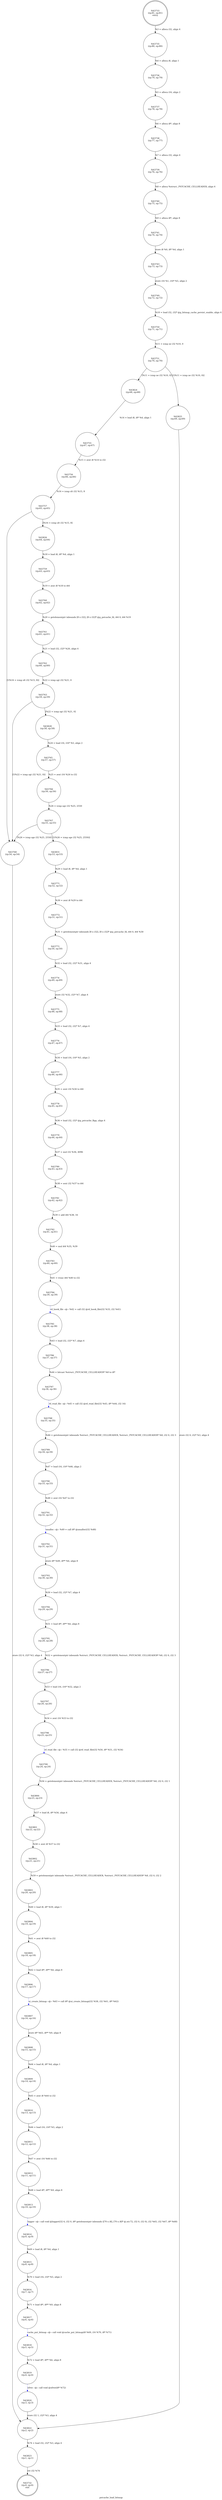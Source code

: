 digraph pstcache_load_bitmap {
label="pstcache_load_bitmap"
43732 [label="N43732\n(rp:0, ep:0)\nexit", shape="doublecircle"]
43733 [label="N43733\n(rp:81, ep:81)\nentry", shape="doublecircle"]
43733 -> 43735 [label="%3 = alloca i32, align 4"]
43735 [label="N43735\n(rp:80, ep:80)", shape="circle"]
43735 -> 43736 [label="%4 = alloca i8, align 1"]
43736 [label="N43736\n(rp:79, ep:79)", shape="circle"]
43736 -> 43737 [label="%5 = alloca i16, align 2"]
43737 [label="N43737\n(rp:78, ep:78)", shape="circle"]
43737 -> 43738 [label="%6 = alloca i8*, align 8"]
43738 [label="N43738\n(rp:77, ep:77)", shape="circle"]
43738 -> 43739 [label="%7 = alloca i32, align 4"]
43739 [label="N43739\n(rp:76, ep:76)", shape="circle"]
43739 -> 43740 [label="%8 = alloca %struct._PSTCACHE_CELLHEADER, align 4"]
43740 [label="N43740\n(rp:75, ep:75)", shape="circle"]
43740 -> 43741 [label="%9 = alloca i8*, align 8"]
43741 [label="N43741\n(rp:74, ep:74)", shape="circle"]
43741 -> 43743 [label="store i8 %0, i8* %4, align 1"]
43743 [label="N43743\n(rp:73, ep:73)", shape="circle"]
43743 -> 43749 [label="store i16 %1, i16* %5, align 2"]
43749 [label="N43749\n(rp:72, ep:72)", shape="circle"]
43749 -> 43750 [label="%10 = load i32, i32* @g_bitmap_cache_persist_enable, align 4"]
43750 [label="N43750\n(rp:71, ep:71)", shape="circle"]
43750 -> 43751 [label="%11 = icmp ne i32 %10, 0"]
43751 [label="N43751\n(rp:70, ep:70)", shape="circle"]
43751 -> 43824 [label="[%11 = icmp ne i32 %10, 0]"]
43751 -> 43825 [label="[!(%11 = icmp ne i32 %10, 0)]"]
43755 [label="N43755\n(rp:67, ep:67)", shape="circle"]
43755 -> 43756 [label="%15 = zext i8 %14 to i32"]
43756 [label="N43756\n(rp:66, ep:66)", shape="circle"]
43756 -> 43757 [label="%16 = icmp slt i32 %15, 8"]
43757 [label="N43757\n(rp:65, ep:65)", shape="circle"]
43757 -> 43826 [label="[%16 = icmp slt i32 %15, 8]"]
43757 -> 43768 [label="[!(%16 = icmp slt i32 %15, 8)]"]
43759 [label="N43759\n(rp:63, ep:63)", shape="circle"]
43759 -> 43760 [label="%19 = zext i8 %18 to i64"]
43760 [label="N43760\n(rp:62, ep:62)", shape="circle"]
43760 -> 43761 [label="%20 = getelementptr inbounds [8 x i32], [8 x i32]* @g_pstcache_fd, i64 0, i64 %19"]
43761 [label="N43761\n(rp:61, ep:61)", shape="circle"]
43761 -> 43762 [label="%21 = load i32, i32* %20, align 4"]
43762 [label="N43762\n(rp:60, ep:60)", shape="circle"]
43762 -> 43763 [label="%22 = icmp sgt i32 %21, 0"]
43763 [label="N43763\n(rp:59, ep:59)", shape="circle"]
43763 -> 43828 [label="[%22 = icmp sgt i32 %21, 0]"]
43763 -> 43768 [label="[!(%22 = icmp sgt i32 %21, 0)]"]
43765 [label="N43765\n(rp:57, ep:57)", shape="circle"]
43765 -> 43766 [label="%25 = zext i16 %24 to i32"]
43766 [label="N43766\n(rp:56, ep:56)", shape="circle"]
43766 -> 43767 [label="%26 = icmp sge i32 %25, 2550"]
43767 [label="N43767\n(rp:55, ep:55)", shape="circle"]
43767 -> 43831 [label="[!(%26 = icmp sge i32 %25, 2550)]"]
43767 -> 43768 [label="[%26 = icmp sge i32 %25, 2550]"]
43768 [label="N43768\n(rp:54, ep:54)", shape="circle"]
43768 -> 43822 [label="store i32 0, i32* %3, align 4"]
43771 [label="N43771\n(rp:52, ep:52)", shape="circle"]
43771 -> 43772 [label="%30 = zext i8 %29 to i64"]
43772 [label="N43772\n(rp:51, ep:51)", shape="circle"]
43772 -> 43773 [label="%31 = getelementptr inbounds [8 x i32], [8 x i32]* @g_pstcache_fd, i64 0, i64 %30"]
43773 [label="N43773\n(rp:50, ep:50)", shape="circle"]
43773 -> 43774 [label="%32 = load i32, i32* %31, align 4"]
43774 [label="N43774\n(rp:49, ep:49)", shape="circle"]
43774 -> 43775 [label="store i32 %32, i32* %7, align 4"]
43775 [label="N43775\n(rp:48, ep:48)", shape="circle"]
43775 -> 43776 [label="%33 = load i32, i32* %7, align 4"]
43776 [label="N43776\n(rp:47, ep:47)", shape="circle"]
43776 -> 43777 [label="%34 = load i16, i16* %5, align 2"]
43777 [label="N43777\n(rp:46, ep:46)", shape="circle"]
43777 -> 43778 [label="%35 = zext i16 %34 to i64"]
43778 [label="N43778\n(rp:45, ep:45)", shape="circle"]
43778 -> 43779 [label="%36 = load i32, i32* @g_pstcache_Bpp, align 4"]
43779 [label="N43779\n(rp:44, ep:44)", shape="circle"]
43779 -> 43780 [label="%37 = mul i32 %36, 4096"]
43780 [label="N43780\n(rp:43, ep:43)", shape="circle"]
43780 -> 43781 [label="%38 = sext i32 %37 to i64"]
43781 [label="N43781\n(rp:42, ep:42)", shape="circle"]
43781 -> 43782 [label="%39 = add i64 %38, 16"]
43782 [label="N43782\n(rp:41, ep:41)", shape="circle"]
43782 -> 43783 [label="%40 = mul i64 %35, %39"]
43783 [label="N43783\n(rp:40, ep:40)", shape="circle"]
43783 -> 43784 [label="%41 = trunc i64 %40 to i32"]
43784 [label="N43784\n(rp:39, ep:39)", shape="circle"]
43784 -> 43785 [label="rd_lseek_file --@-- %42 = call i32 @rd_lseek_file(i32 %33, i32 %41)", style="dashed", color="blue"]
43785 [label="N43785\n(rp:38, ep:38)", shape="circle"]
43785 -> 43786 [label="%43 = load i32, i32* %7, align 4"]
43786 [label="N43786\n(rp:37, ep:37)", shape="circle"]
43786 -> 43787 [label="%44 = bitcast %struct._PSTCACHE_CELLHEADER* %8 to i8*"]
43787 [label="N43787\n(rp:36, ep:36)", shape="circle"]
43787 -> 43788 [label="rd_read_file --@-- %45 = call i32 @rd_read_file(i32 %43, i8* %44, i32 16)", style="dashed", color="blue"]
43788 [label="N43788\n(rp:35, ep:35)", shape="circle"]
43788 -> 43789 [label="%46 = getelementptr inbounds %struct._PSTCACHE_CELLHEADER, %struct._PSTCACHE_CELLHEADER* %8, i32 0, i32 3"]
43789 [label="N43789\n(rp:34, ep:34)", shape="circle"]
43789 -> 43790 [label="%47 = load i16, i16* %46, align 2"]
43790 [label="N43790\n(rp:33, ep:33)", shape="circle"]
43790 -> 43791 [label="%48 = zext i16 %47 to i32"]
43791 [label="N43791\n(rp:32, ep:32)", shape="circle"]
43791 -> 43792 [label="xmalloc --@-- %49 = call i8* @xmalloc(i32 %48)", style="dashed", color="blue"]
43792 [label="N43792\n(rp:31, ep:31)", shape="circle"]
43792 -> 43793 [label="store i8* %49, i8** %6, align 8"]
43793 [label="N43793\n(rp:30, ep:30)", shape="circle"]
43793 -> 43794 [label="%50 = load i32, i32* %7, align 4"]
43794 [label="N43794\n(rp:29, ep:29)", shape="circle"]
43794 -> 43795 [label="%51 = load i8*, i8** %6, align 8"]
43795 [label="N43795\n(rp:28, ep:28)", shape="circle"]
43795 -> 43796 [label="%52 = getelementptr inbounds %struct._PSTCACHE_CELLHEADER, %struct._PSTCACHE_CELLHEADER* %8, i32 0, i32 3"]
43796 [label="N43796\n(rp:27, ep:27)", shape="circle"]
43796 -> 43797 [label="%53 = load i16, i16* %52, align 2"]
43797 [label="N43797\n(rp:26, ep:26)", shape="circle"]
43797 -> 43798 [label="%54 = zext i16 %53 to i32"]
43798 [label="N43798\n(rp:25, ep:25)", shape="circle"]
43798 -> 43799 [label="rd_read_file --@-- %55 = call i32 @rd_read_file(i32 %50, i8* %51, i32 %54)", style="dashed", color="blue"]
43799 [label="N43799\n(rp:24, ep:24)", shape="circle"]
43799 -> 43800 [label="%56 = getelementptr inbounds %struct._PSTCACHE_CELLHEADER, %struct._PSTCACHE_CELLHEADER* %8, i32 0, i32 1"]
43800 [label="N43800\n(rp:23, ep:23)", shape="circle"]
43800 -> 43801 [label="%57 = load i8, i8* %56, align 4"]
43801 [label="N43801\n(rp:22, ep:22)", shape="circle"]
43801 -> 43802 [label="%58 = zext i8 %57 to i32"]
43802 [label="N43802\n(rp:21, ep:21)", shape="circle"]
43802 -> 43803 [label="%59 = getelementptr inbounds %struct._PSTCACHE_CELLHEADER, %struct._PSTCACHE_CELLHEADER* %8, i32 0, i32 2"]
43803 [label="N43803\n(rp:20, ep:20)", shape="circle"]
43803 -> 43804 [label="%60 = load i8, i8* %59, align 1"]
43804 [label="N43804\n(rp:19, ep:19)", shape="circle"]
43804 -> 43805 [label="%61 = zext i8 %60 to i32"]
43805 [label="N43805\n(rp:18, ep:18)", shape="circle"]
43805 -> 43806 [label="%62 = load i8*, i8** %6, align 8"]
43806 [label="N43806\n(rp:17, ep:17)", shape="circle"]
43806 -> 43807 [label="ui_create_bitmap --@-- %63 = call i8* @ui_create_bitmap(i32 %58, i32 %61, i8* %62)", style="dashed", color="blue"]
43807 [label="N43807\n(rp:16, ep:16)", shape="circle"]
43807 -> 43808 [label="store i8* %63, i8** %9, align 8"]
43808 [label="N43808\n(rp:15, ep:15)", shape="circle"]
43808 -> 43809 [label="%64 = load i8, i8* %4, align 1"]
43809 [label="N43809\n(rp:14, ep:14)", shape="circle"]
43809 -> 43810 [label="%65 = zext i8 %64 to i32"]
43810 [label="N43810\n(rp:13, ep:13)", shape="circle"]
43810 -> 43811 [label="%66 = load i16, i16* %5, align 2"]
43811 [label="N43811\n(rp:12, ep:12)", shape="circle"]
43811 -> 43812 [label="%67 = zext i16 %66 to i32"]
43812 [label="N43812\n(rp:11, ep:11)", shape="circle"]
43812 -> 43813 [label="%68 = load i8*, i8** %9, align 8"]
43813 [label="N43813\n(rp:10, ep:10)", shape="circle"]
43813 -> 43814 [label="logger --@-- call void @logger(i32 6, i32 0, i8* getelementptr inbounds ([70 x i8], [70 x i8]* @.str.72, i32 0, i32 0), i32 %65, i32 %67, i8* %68)", style="dashed", color="blue"]
43814 [label="N43814\n(rp:9, ep:9)", shape="circle"]
43814 -> 43815 [label="%69 = load i8, i8* %4, align 1"]
43815 [label="N43815\n(rp:8, ep:8)", shape="circle"]
43815 -> 43816 [label="%70 = load i16, i16* %5, align 2"]
43816 [label="N43816\n(rp:7, ep:7)", shape="circle"]
43816 -> 43817 [label="%71 = load i8*, i8** %9, align 8"]
43817 [label="N43817\n(rp:6, ep:6)", shape="circle"]
43817 -> 43818 [label="cache_put_bitmap --@-- call void @cache_put_bitmap(i8 %69, i16 %70, i8* %71)", style="dashed", color="blue"]
43818 [label="N43818\n(rp:5, ep:5)", shape="circle"]
43818 -> 43819 [label="%72 = load i8*, i8** %6, align 8"]
43819 [label="N43819\n(rp:4, ep:4)", shape="circle"]
43819 -> 43820 [label="xfree --@-- call void @xfree(i8* %72)", style="dashed", color="blue"]
43820 [label="N43820\n(rp:3, ep:3)", shape="circle"]
43820 -> 43822 [label="store i32 1, i32* %3, align 4"]
43822 [label="N43822\n(rp:2, ep:2)", shape="circle"]
43822 -> 43823 [label="%74 = load i32, i32* %3, align 4"]
43823 [label="N43823\n(rp:1, ep:1)", shape="circle"]
43823 -> 43732 [label="ret i32 %74"]
43824 [label="N43824\n(rp:68, ep:68)", shape="circle"]
43824 -> 43755 [label="%14 = load i8, i8* %4, align 1"]
43825 [label="N43825\n(rp:69, ep:69)", shape="circle"]
43825 -> 43822 [label="store i32 0, i32* %3, align 4"]
43826 [label="N43826\n(rp:64, ep:64)", shape="circle"]
43826 -> 43759 [label="%18 = load i8, i8* %4, align 1"]
43828 [label="N43828\n(rp:58, ep:58)", shape="circle"]
43828 -> 43765 [label="%24 = load i16, i16* %5, align 2"]
43831 [label="N43831\n(rp:53, ep:53)", shape="circle"]
43831 -> 43771 [label="%29 = load i8, i8* %4, align 1"]
}

